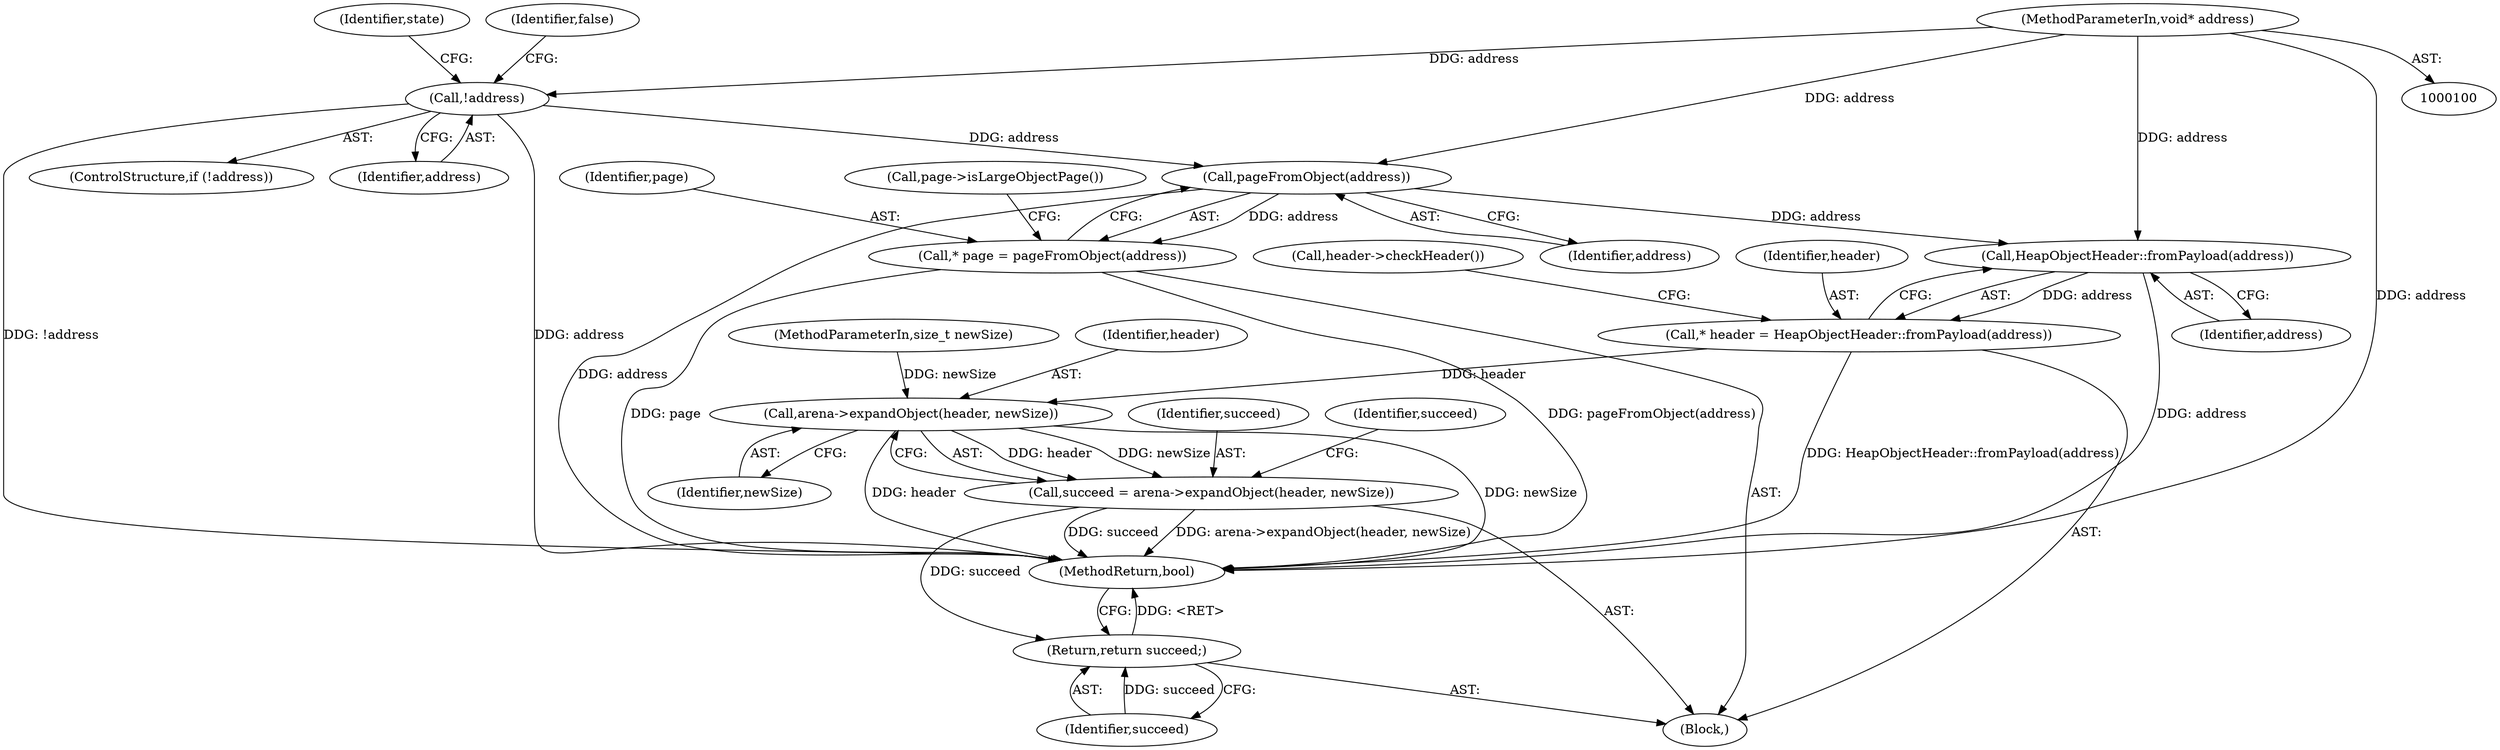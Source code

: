 digraph "0_Chrome_0749ec24fae74ec32d0567eef0e5ec43c84dbcb9_0@pointer" {
"1000130" [label="(Call,pageFromObject(address))"];
"1000105" [label="(Call,!address)"];
"1000101" [label="(MethodParameterIn,void* address)"];
"1000128" [label="(Call,* page = pageFromObject(address))"];
"1000143" [label="(Call,HeapObjectHeader::fromPayload(address))"];
"1000141" [label="(Call,* header = HeapObjectHeader::fromPayload(address))"];
"1000150" [label="(Call,arena->expandObject(header, newSize))"];
"1000148" [label="(Call,succeed = arena->expandObject(header, newSize))"];
"1000157" [label="(Return,return succeed;)"];
"1000159" [label="(MethodReturn,bool)"];
"1000104" [label="(ControlStructure,if (!address))"];
"1000149" [label="(Identifier,succeed)"];
"1000141" [label="(Call,* header = HeapObjectHeader::fromPayload(address))"];
"1000157" [label="(Return,return succeed;)"];
"1000144" [label="(Identifier,address)"];
"1000150" [label="(Call,arena->expandObject(header, newSize))"];
"1000145" [label="(Call,header->checkHeader())"];
"1000158" [label="(Identifier,succeed)"];
"1000152" [label="(Identifier,newSize)"];
"1000154" [label="(Identifier,succeed)"];
"1000106" [label="(Identifier,address)"];
"1000151" [label="(Identifier,header)"];
"1000129" [label="(Identifier,page)"];
"1000103" [label="(Block,)"];
"1000148" [label="(Call,succeed = arena->expandObject(header, newSize))"];
"1000142" [label="(Identifier,header)"];
"1000130" [label="(Call,pageFromObject(address))"];
"1000108" [label="(Identifier,false)"];
"1000134" [label="(Call,page->isLargeObjectPage())"];
"1000143" [label="(Call,HeapObjectHeader::fromPayload(address))"];
"1000128" [label="(Call,* page = pageFromObject(address))"];
"1000102" [label="(MethodParameterIn,size_t newSize)"];
"1000101" [label="(MethodParameterIn,void* address)"];
"1000111" [label="(Identifier,state)"];
"1000105" [label="(Call,!address)"];
"1000131" [label="(Identifier,address)"];
"1000130" -> "1000128"  [label="AST: "];
"1000130" -> "1000131"  [label="CFG: "];
"1000131" -> "1000130"  [label="AST: "];
"1000128" -> "1000130"  [label="CFG: "];
"1000130" -> "1000159"  [label="DDG: address"];
"1000130" -> "1000128"  [label="DDG: address"];
"1000105" -> "1000130"  [label="DDG: address"];
"1000101" -> "1000130"  [label="DDG: address"];
"1000130" -> "1000143"  [label="DDG: address"];
"1000105" -> "1000104"  [label="AST: "];
"1000105" -> "1000106"  [label="CFG: "];
"1000106" -> "1000105"  [label="AST: "];
"1000108" -> "1000105"  [label="CFG: "];
"1000111" -> "1000105"  [label="CFG: "];
"1000105" -> "1000159"  [label="DDG: !address"];
"1000105" -> "1000159"  [label="DDG: address"];
"1000101" -> "1000105"  [label="DDG: address"];
"1000101" -> "1000100"  [label="AST: "];
"1000101" -> "1000159"  [label="DDG: address"];
"1000101" -> "1000143"  [label="DDG: address"];
"1000128" -> "1000103"  [label="AST: "];
"1000129" -> "1000128"  [label="AST: "];
"1000134" -> "1000128"  [label="CFG: "];
"1000128" -> "1000159"  [label="DDG: pageFromObject(address)"];
"1000128" -> "1000159"  [label="DDG: page"];
"1000143" -> "1000141"  [label="AST: "];
"1000143" -> "1000144"  [label="CFG: "];
"1000144" -> "1000143"  [label="AST: "];
"1000141" -> "1000143"  [label="CFG: "];
"1000143" -> "1000159"  [label="DDG: address"];
"1000143" -> "1000141"  [label="DDG: address"];
"1000141" -> "1000103"  [label="AST: "];
"1000142" -> "1000141"  [label="AST: "];
"1000145" -> "1000141"  [label="CFG: "];
"1000141" -> "1000159"  [label="DDG: HeapObjectHeader::fromPayload(address)"];
"1000141" -> "1000150"  [label="DDG: header"];
"1000150" -> "1000148"  [label="AST: "];
"1000150" -> "1000152"  [label="CFG: "];
"1000151" -> "1000150"  [label="AST: "];
"1000152" -> "1000150"  [label="AST: "];
"1000148" -> "1000150"  [label="CFG: "];
"1000150" -> "1000159"  [label="DDG: header"];
"1000150" -> "1000159"  [label="DDG: newSize"];
"1000150" -> "1000148"  [label="DDG: header"];
"1000150" -> "1000148"  [label="DDG: newSize"];
"1000102" -> "1000150"  [label="DDG: newSize"];
"1000148" -> "1000103"  [label="AST: "];
"1000149" -> "1000148"  [label="AST: "];
"1000154" -> "1000148"  [label="CFG: "];
"1000148" -> "1000159"  [label="DDG: arena->expandObject(header, newSize)"];
"1000148" -> "1000159"  [label="DDG: succeed"];
"1000148" -> "1000157"  [label="DDG: succeed"];
"1000157" -> "1000103"  [label="AST: "];
"1000157" -> "1000158"  [label="CFG: "];
"1000158" -> "1000157"  [label="AST: "];
"1000159" -> "1000157"  [label="CFG: "];
"1000157" -> "1000159"  [label="DDG: <RET>"];
"1000158" -> "1000157"  [label="DDG: succeed"];
}

